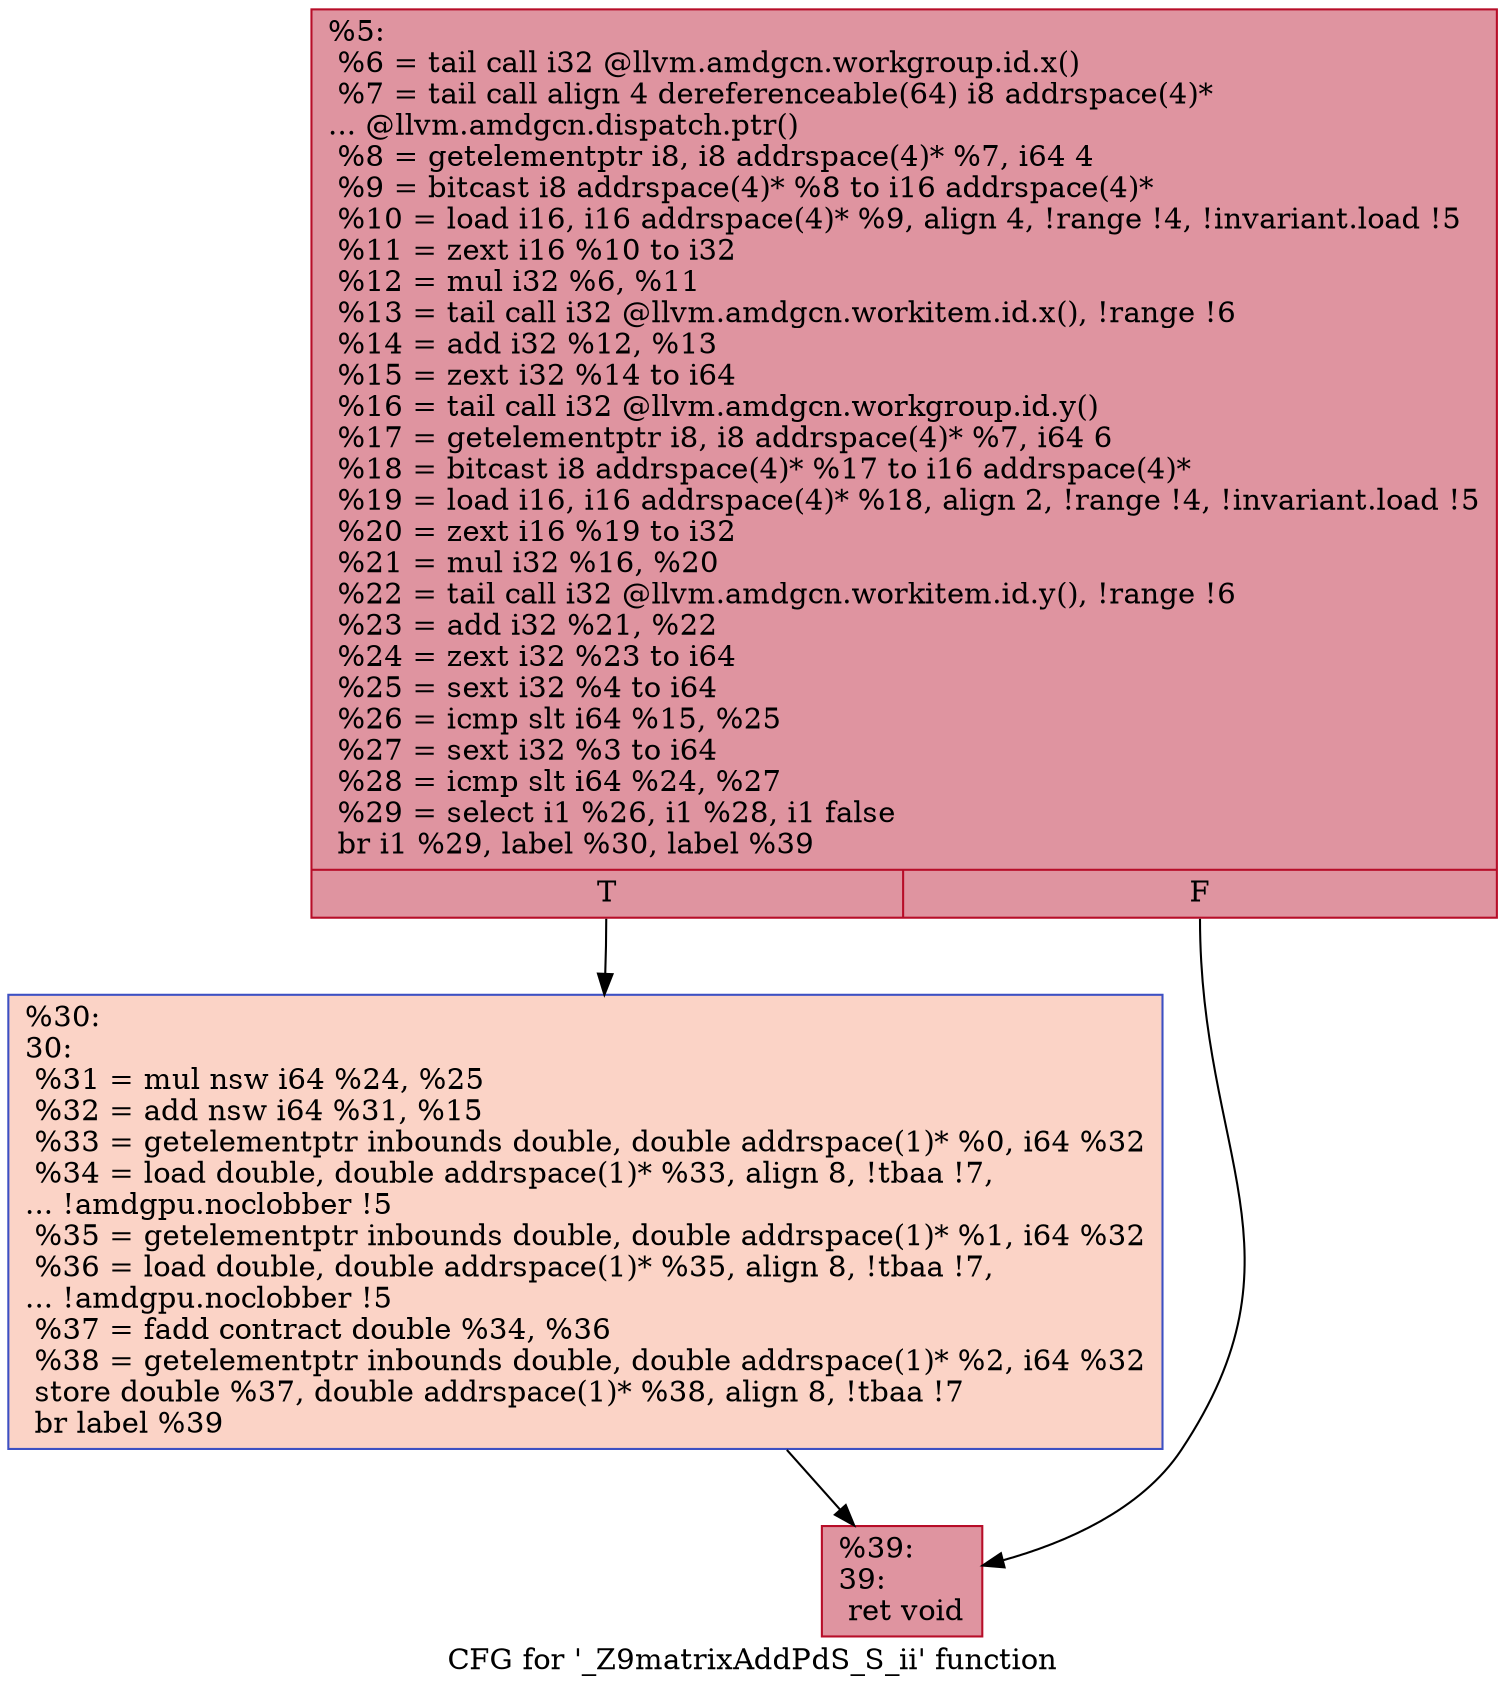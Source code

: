 digraph "CFG for '_Z9matrixAddPdS_S_ii' function" {
	label="CFG for '_Z9matrixAddPdS_S_ii' function";

	Node0x59494e0 [shape=record,color="#b70d28ff", style=filled, fillcolor="#b70d2870",label="{%5:\l  %6 = tail call i32 @llvm.amdgcn.workgroup.id.x()\l  %7 = tail call align 4 dereferenceable(64) i8 addrspace(4)*\l... @llvm.amdgcn.dispatch.ptr()\l  %8 = getelementptr i8, i8 addrspace(4)* %7, i64 4\l  %9 = bitcast i8 addrspace(4)* %8 to i16 addrspace(4)*\l  %10 = load i16, i16 addrspace(4)* %9, align 4, !range !4, !invariant.load !5\l  %11 = zext i16 %10 to i32\l  %12 = mul i32 %6, %11\l  %13 = tail call i32 @llvm.amdgcn.workitem.id.x(), !range !6\l  %14 = add i32 %12, %13\l  %15 = zext i32 %14 to i64\l  %16 = tail call i32 @llvm.amdgcn.workgroup.id.y()\l  %17 = getelementptr i8, i8 addrspace(4)* %7, i64 6\l  %18 = bitcast i8 addrspace(4)* %17 to i16 addrspace(4)*\l  %19 = load i16, i16 addrspace(4)* %18, align 2, !range !4, !invariant.load !5\l  %20 = zext i16 %19 to i32\l  %21 = mul i32 %16, %20\l  %22 = tail call i32 @llvm.amdgcn.workitem.id.y(), !range !6\l  %23 = add i32 %21, %22\l  %24 = zext i32 %23 to i64\l  %25 = sext i32 %4 to i64\l  %26 = icmp slt i64 %15, %25\l  %27 = sext i32 %3 to i64\l  %28 = icmp slt i64 %24, %27\l  %29 = select i1 %26, i1 %28, i1 false\l  br i1 %29, label %30, label %39\l|{<s0>T|<s1>F}}"];
	Node0x59494e0:s0 -> Node0x594d110;
	Node0x59494e0:s1 -> Node0x594d1a0;
	Node0x594d110 [shape=record,color="#3d50c3ff", style=filled, fillcolor="#f59c7d70",label="{%30:\l30:                                               \l  %31 = mul nsw i64 %24, %25\l  %32 = add nsw i64 %31, %15\l  %33 = getelementptr inbounds double, double addrspace(1)* %0, i64 %32\l  %34 = load double, double addrspace(1)* %33, align 8, !tbaa !7,\l... !amdgpu.noclobber !5\l  %35 = getelementptr inbounds double, double addrspace(1)* %1, i64 %32\l  %36 = load double, double addrspace(1)* %35, align 8, !tbaa !7,\l... !amdgpu.noclobber !5\l  %37 = fadd contract double %34, %36\l  %38 = getelementptr inbounds double, double addrspace(1)* %2, i64 %32\l  store double %37, double addrspace(1)* %38, align 8, !tbaa !7\l  br label %39\l}"];
	Node0x594d110 -> Node0x594d1a0;
	Node0x594d1a0 [shape=record,color="#b70d28ff", style=filled, fillcolor="#b70d2870",label="{%39:\l39:                                               \l  ret void\l}"];
}
